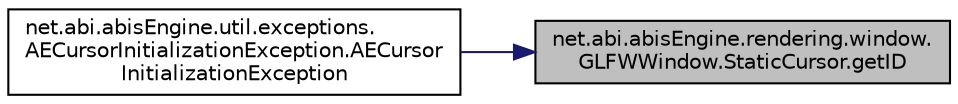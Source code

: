 digraph "net.abi.abisEngine.rendering.window.GLFWWindow.StaticCursor.getID"
{
 // LATEX_PDF_SIZE
  edge [fontname="Helvetica",fontsize="10",labelfontname="Helvetica",labelfontsize="10"];
  node [fontname="Helvetica",fontsize="10",shape=record];
  rankdir="RL";
  Node1 [label="net.abi.abisEngine.rendering.window.\lGLFWWindow.StaticCursor.getID",height=0.2,width=0.4,color="black", fillcolor="grey75", style="filled", fontcolor="black",tooltip=" "];
  Node1 -> Node2 [dir="back",color="midnightblue",fontsize="10",style="solid",fontname="Helvetica"];
  Node2 [label="net.abi.abisEngine.util.exceptions.\lAECursorInitializationException.AECursor\lInitializationException",height=0.2,width=0.4,color="black", fillcolor="white", style="filled",URL="$d7/d40/classnet_1_1abi_1_1abis_engine_1_1util_1_1exceptions_1_1_a_e_cursor_initialization_exception.html#a718d6358929097415d2820703defa320",tooltip=" "];
}
